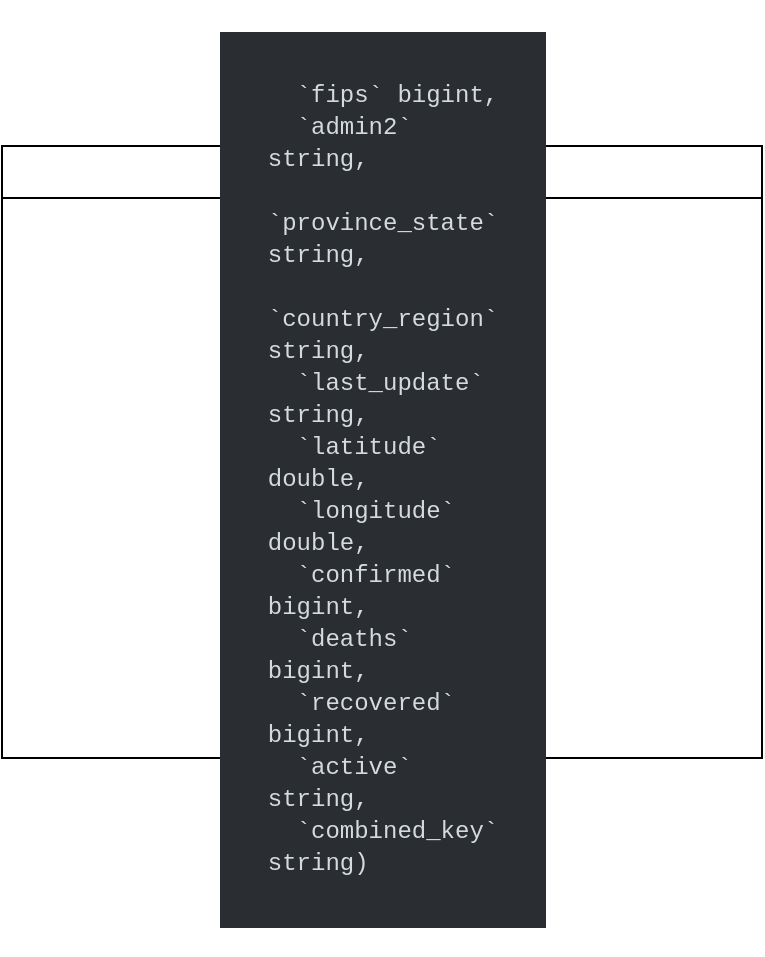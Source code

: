 <mxfile version="24.7.6">
  <diagram name="Page-1" id="zClwRwWN6AUSGhmhXS2x">
    <mxGraphModel dx="1502" dy="557" grid="1" gridSize="10" guides="1" tooltips="1" connect="1" arrows="1" fold="1" page="1" pageScale="1" pageWidth="827" pageHeight="1169" math="0" shadow="0">
      <root>
        <mxCell id="0" />
        <mxCell id="1" parent="0" />
        <mxCell id="f042Q7NCgjhJQh_5snVv-1" value="" style="swimlane;fontStyle=0;childLayout=stackLayout;horizontal=1;startSize=26;fillColor=none;horizontalStack=0;resizeParent=1;resizeParentMax=0;resizeLast=0;collapsible=1;marginBottom=0;whiteSpace=wrap;html=1;" vertex="1" parent="1">
          <mxGeometry x="300" y="220" width="380" height="306" as="geometry" />
        </mxCell>
        <mxCell id="f042Q7NCgjhJQh_5snVv-6" value="&lt;div&gt;&lt;br&gt;&lt;/div&gt;&lt;div&gt;&lt;pre style=&quot;font-size: var(--font-size-body-s-533prh, 12px); font-family: var(--font-family-monospace-yt4nwf, Monaco, Menlo, Consolas, &amp;quot;Courier Prime&amp;quot;, Courier, &amp;quot;Courier New&amp;quot;, monospace); padding: 0.4rem; margin-top: 0px; margin-bottom: 0px; overflow: auto; background: rgb(42, 46, 51); text-wrap: wrap; line-height: var(--line-height-body-s-n0pazd, 16px); -webkit-font-smoothing: auto; color: rgb(213, 219, 219); padding-block: var(--space-scaled-xl-rljqft, 24px); padding-inline: var(--space-xl-5fdwzu, 24px); text-align: start;&quot; class=&quot;awsui_root_18wu0_1ra3n_851 awsui_box_18wu0_1ra3n_108 awsui_pre-variant_18wu0_1ra3n_108 awsui_p-xl_18wu0_1ra3n_501 awsui_color-default_18wu0_1ra3n_108 awsui_font-size-body-s_18wu0_1ra3n_259 awsui_font-weight-default_18wu0_1ra3n_164&quot; data-testid=&quot;query-results-text&quot;&gt;  `fips` bigint, &lt;br&gt;  `admin2` string, &lt;br&gt;  `province_state` string, &lt;br&gt;  `country_region` string, &lt;br&gt;  `last_update` string, &lt;br&gt;  `latitude` double, &lt;br&gt;  `longitude` double, &lt;br&gt;  `confirmed` bigint, &lt;br&gt;  `deaths` bigint, &lt;br&gt;  `recovered` bigint, &lt;br&gt;  `active` string, &lt;br&gt;  `combined_key` string)&lt;/pre&gt;&lt;br style=&quot;text-wrap: wrap;&quot;&gt;&lt;/div&gt;" style="text;html=1;align=center;verticalAlign=middle;resizable=0;points=[];autosize=1;strokeColor=none;fillColor=none;" vertex="1" parent="f042Q7NCgjhJQh_5snVv-1">
          <mxGeometry y="26" width="380" height="280" as="geometry" />
        </mxCell>
      </root>
    </mxGraphModel>
  </diagram>
</mxfile>
